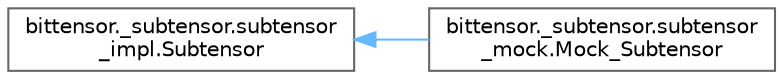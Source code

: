 digraph "Graphical Class Hierarchy"
{
 // LATEX_PDF_SIZE
  bgcolor="transparent";
  edge [fontname=Helvetica,fontsize=10,labelfontname=Helvetica,labelfontsize=10];
  node [fontname=Helvetica,fontsize=10,shape=box,height=0.2,width=0.4];
  rankdir="LR";
  Node0 [label="bittensor._subtensor.subtensor\l_impl.Subtensor",height=0.2,width=0.4,color="grey40", fillcolor="white", style="filled",URL="$classbittensor_1_1__subtensor_1_1subtensor__impl_1_1_subtensor.html",tooltip=" "];
  Node0 -> Node1 [dir="back",color="steelblue1",style="solid"];
  Node1 [label="bittensor._subtensor.subtensor\l_mock.Mock_Subtensor",height=0.2,width=0.4,color="grey40", fillcolor="white", style="filled",URL="$classbittensor_1_1__subtensor_1_1subtensor__mock_1_1_mock___subtensor.html",tooltip=" "];
}
